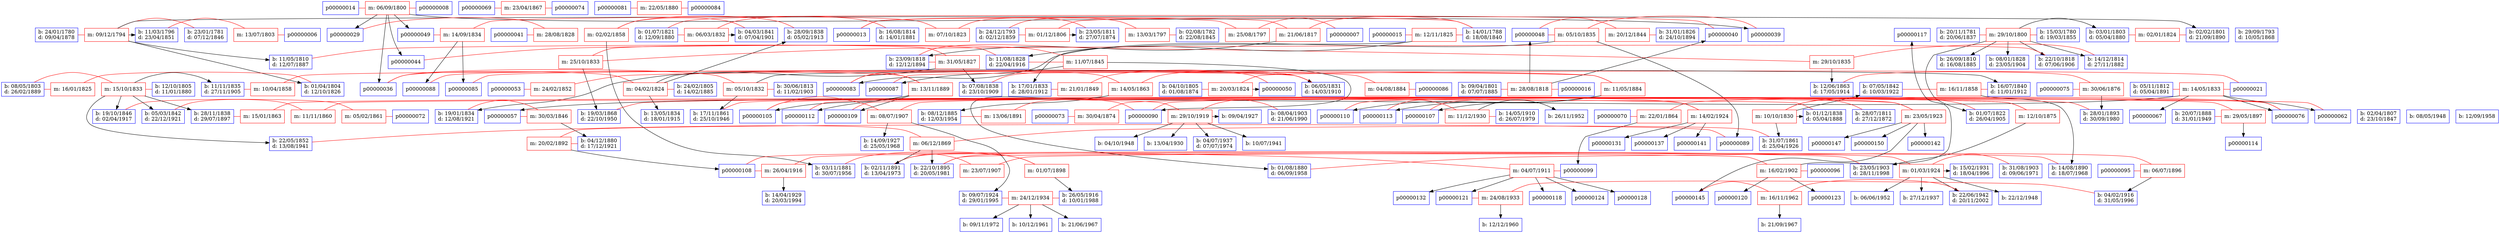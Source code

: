 digraph familyTree {
node [shape=box style=solid color=blue]
p00000001 [label="b: 24/01/1780\nd: 09/04/1878"]
{ rank = same; p00000001 p00000019; }
p00000002 [label="b: 15/03/1780\nd: 19/03/1855"]
{ rank = same; p00000002 p00000019; }
p00000019 [label="b: 03/01/1803\nd: 05/04/1880"]
p00000028 [label="b: 26/09/1810\nd: 16/08/1885"]
p00000035 [label="b: 14/12/1814\nd: 27/11/1882"]
p00000080 [label="b: 12/06/1863\nd: 17/05/1914"]
p00000101 [label="b: 28/01/1893\nd: 30/09/1980"]
p00000122 [label="b: 09/07/1924\nd: 29/01/1995"]
p00000126 [label="b: 14/09/1927\nd: 25/05/1968"]
p00000038 [label="b: 22/10/1818\nd: 07/06/1906"]
p00000082 [label="b: 19/03/1868\nd: 22/10/1950"]
p00000104 [label="b: 23/05/1903\nd: 28/11/1998"]
p00000127 [label="b: 14/04/1929\nd: 20/03/1994"]
p00000043 [label="b: 01/07/1822\nd: 26/04/1905"]
p00000046 [label="b: 08/01/1828\nd: 23/05/1904"]
p00000003 [label="b: 23/01/1781\nd: 07/12/1846"]
{ rank = same; p00000003 p00000012; }
p00000012 [label="b: 11/03/1796\nd: 23/04/1851"]
p00000017 [label="b: 02/02/1801\nd: 21/09/1890"]
p00000022 [label="b: 01/04/1804\nd: 12/10/1826"]
p00000027 [label="b: 11/05/1810\nd: 12/07/1887"]
p00000054 [label="b: 19/01/1834\nd: 12/08/1921"]
p00000092 [label="b: 04/12/1880\nd: 17/12/1921"]
p00000058 [label="b: 07/08/1838\nd: 23/10/1909"]
p00000004 [label="b: 20/11/1781\nd: 20/06/1837"]
{ rank = same; p00000004 p00000029; }
p00000005 [label="b: 02/08/1782\nd: 22/08/1845"]
{ rank = same; p00000005 p00000029; }
p00000009 [label="b: 14/01/1788\nd: 18/08/1840"]
{ rank = same; p00000009 p00000030; }
p00000030 [label="b: 23/05/1811\nd: 27/07/1874"]
p00000037 [label="b: 23/09/1818\nd: 12/12/1894"]
p00000047 [label="b: 11/08/1828\nd: 22/04/1916"]
p00000052 [label="b: 17/01/1833\nd: 28/01/1912"]
p00000010 [label="b: 29/09/1793\nd: 10/05/1868"]
{ rank = same; p00000010 p00000040; }
p00000011 [label="b: 24/12/1793\nd: 02/12/1859"]
{ rank = same; p00000011 p00000040; }
p00000018 [label="b: 09/04/1801\nd: 07/07/1885"]
{ rank = same; p00000018 p00000050; }
p00000020 [label="b: 08/05/1803\nd: 26/02/1889"]
{ rank = same; p00000020 p00000050; }
p00000023 [label="b: 24/02/1805\nd: 14/02/1885"]
{ rank = same; p00000023 p00000051; }
p00000051 [label="b: 06/05/1831\nd: 14/03/1910"]
p00000091 [label="b: 01/08/1880\nd: 06/09/1958"]
p00000115 [label="b: 04/02/1916\nd: 31/05/1996"]
p00000148 [label="b: 12/12/1960"]
p00000094 [label="b: 08/12/1885\nd: 12/03/1954"]
p00000055 [label="b: 13/05/1834\nd: 18/01/1915"]
p00000059 [label="b: 28/09/1838\nd: 05/02/1913"]
p00000093 [label="b: 03/11/1881\nd: 30/07/1956"]
p00000116 [label="b: 26/05/1916\nd: 10/01/1988"]
p00000149 [label="b: 10/12/1961"]
p00000152 [label="b: 21/06/1967"]
p00000156 [label="b: 09/11/1972"]
p00000024 [label="b: 04/10/1805\nd: 01/08/1874"]
{ rank = same; p00000024 p00000056; }
p00000025 [label="b: 12/10/1805\nd: 11/01/1880"]
{ rank = same; p00000025 p00000056; }
p00000056 [label="b: 11/11/1835\nd: 27/11/1905"]
p00000060 [label="b: 28/11/1838\nd: 29/07/1897"]
p00000065 [label="b: 05/03/1842\nd: 22/12/1921"]
p00000068 [label="b: 19/10/1846\nd: 02/04/1917"]
p00000071 [label="b: 22/05/1852\nd: 13/08/1941"]
p00000026 [label="b: 02/04/1807\nd: 23/10/1847"]
{ rank = same; p00000026 p00000061; }
p00000031 [label="b: 28/07/1811\nd: 27/12/1872"]
{ rank = same; p00000031 p00000061; }
p00000061 [label="b: 01/12/1838\nd: 05/04/1888"]
p00000066 [label="b: 07/05/1842\nd: 10/03/1922"]
p00000077 [label="b: 31/07/1861\nd: 25/04/1926"]
p00000100 [label="b: 02/11/1891\nd: 13/04/1973"]
p00000102 [label="b: 22/10/1895\nd: 20/05/1981"]
p00000032 [label="b: 05/11/1812\nd: 05/04/1891"]
{ rank = same; p00000032 p00000063; }
p00000033 [label="b: 30/06/1813\nd: 11/02/1903"]
{ rank = same; p00000033 p00000063; }
p00000063 [label="b: 16/07/1840\nd: 11/01/1912"]
p00000098 [label="b: 14/08/1890\nd: 18/07/1968"]
p00000078 [label="b: 17/11/1861\nd: 25/10/1946"]
p00000034 [label="b: 16/08/1814\nd: 14/01/1881"]
{ rank = same; p00000034 p00000064; }
p00000064 [label="b: 04/03/1841\nd: 07/04/1901"]
p00000042 [label="b: 01/07/1821\nd: 12/09/1880"]
{ rank = same; p00000042 p00000117; }
p00000045 [label="b: 31/01/1826\nd: 24/10/1894"]
{ rank = same; p00000045 p00000117; }
p00000097 [label="b: 20/07/1888\nd: 31/01/1949"]
{ rank = same; p00000097 p00000125; }
p00000103 [label="b: 08/04/1903\nd: 21/06/1990"]
{ rank = same; p00000103 p00000125; }
p00000125 [label="b: 09/04/1927"]
p00000129 [label="b: 13/04/1930"]
p00000133 [label="b: 04/07/1937\nd: 07/07/1974"]
p00000135 [label="b: 10/07/1941"]
p00000139 [label="b: 04/10/1948"]
p00000106 [label="b: 31/08/1903\nd: 09/06/1971"]
{ rank = same; p00000106 p00000130; }
p00000130 [label="b: 15/02/1931\nd: 18/04/1996"]
p00000134 [label="b: 27/12/1937"]
p00000136 [label="b: 22/06/1942\nd: 20/11/2002"]
p00000153 [label="b: 21/09/1967"]
p00000140 [label="b: 22/12/1948"]
p00000143 [label="b: 06/06/1952"]
p00000111 [label="b: 14/05/1910\nd: 26/07/1979"]
{ rank = same; p00000111 p00000144; }
p00000144 [label="b: 26/11/1952"]
p00000138 [label="b: 08/05/1948"]
{ rank = same; p00000138 p00000144; }
p00000146 [label="b: 12/09/1958"]
{ rank = same; p00000146 p00000144; }
p00000001 -> m00000002 [color=red arrowhead=none]
m00000002 -> p00000003 [color=red arrowhead=none]
m00000002 [shape=box color=red label="m: 09/12/1794"]
{ rank = same; p00000001 p00000003 m00000002; }
m00000002 -> p00000012
m00000002 -> p00000017
m00000002 -> p00000022
m00000002 -> p00000027
p00000004 -> m00000003 [color=red arrowhead=none]
m00000003 -> p00000002 [color=red arrowhead=none]
m00000003 [shape=box color=red label="m: 29/10/1800"]
{ rank = same; p00000004 p00000002 m00000003; }
m00000003 -> p00000019
m00000003 -> p00000028
m00000003 -> p00000035
m00000003 -> p00000038
m00000003 -> p00000043
m00000003 -> p00000046
p00000011 -> m00000004 [color=red arrowhead=none]
m00000004 -> p00000005 [color=red arrowhead=none]
m00000004 [shape=box color=red label="m: 13/03/1797"]
{ rank = same; p00000011 p00000005 m00000004; }
p00000012 -> m00000005 [color=red arrowhead=none]
m00000005 -> p00000006 [color=red arrowhead=none]
m00000005 [shape=box color=red label="m: 13/07/1803"]
{ rank = same; p00000012 p00000006 m00000005; }
p00000013 -> m00000006 [color=red arrowhead=none]
m00000006 -> p00000007 [color=red arrowhead=none]
m00000006 [shape=box color=red label="m: 25/08/1797"]
{ rank = same; p00000013 p00000007 m00000006; }
p00000014 -> m00000007 [color=red arrowhead=none]
m00000007 -> p00000008 [color=red arrowhead=none]
m00000007 [shape=box color=red label="m: 06/09/1800"]
{ rank = same; p00000014 p00000008 m00000007; }
m00000007 -> p00000029
m00000007 -> p00000036
m00000007 -> p00000039
m00000007 -> p00000044
m00000007 -> p00000049
p00000011 -> m00000008 [color=red arrowhead=none]
m00000008 -> p00000009 [color=red arrowhead=none]
m00000008 [shape=box color=red label="m: 01/12/1806"]
{ rank = same; p00000011 p00000009 m00000008; }
m00000008 -> p00000030
p00000013 -> m00000009 [color=red arrowhead=none]
m00000009 -> p00000009 [color=red arrowhead=none]
m00000009 [shape=box color=red label="m: 21/06/1817"]
{ rank = same; p00000013 p00000009 m00000009; }
m00000009 -> p00000037
p00000015 -> m00000010 [color=red arrowhead=none]
m00000010 -> p00000009 [color=red arrowhead=none]
m00000010 [shape=box color=red label="m: 12/11/1825"]
{ rank = same; p00000015 p00000009 m00000010; }
m00000010 -> p00000047
m00000010 -> p00000052
p00000018 -> m00000011 [color=red arrowhead=none]
m00000011 -> p00000016 [color=red arrowhead=none]
m00000011 [shape=box color=red label="m: 28/08/1818"]
{ rank = same; p00000018 p00000016 m00000011; }
m00000011 -> p00000040
m00000011 -> p00000048
p00000019 -> m00000012 [color=red arrowhead=none]
m00000012 -> p00000017 [color=red arrowhead=none]
m00000012 [shape=box color=red label="m: 02/01/1824"]
{ rank = same; p00000019 p00000017 m00000012; }
p00000020 -> m00000013 [color=red arrowhead=none]
m00000013 -> p00000022 [color=red arrowhead=none]
m00000013 [shape=box color=red label="m: 16/01/1825"]
{ rank = same; p00000020 p00000022 m00000013; }
p00000020 -> m00000014 [color=red arrowhead=none]
m00000014 -> p00000025 [color=red arrowhead=none]
m00000014 [shape=box color=red label="m: 15/10/1833"]
{ rank = same; p00000020 p00000025 m00000014; }
m00000014 -> p00000056
m00000014 -> p00000060
m00000014 -> p00000065
m00000014 -> p00000068
m00000014 -> p00000071
p00000024 -> m00000015 [color=red arrowhead=none]
m00000015 -> p00000021 [color=red arrowhead=none]
m00000015 [shape=box color=red label="m: 20/03/1824"]
{ rank = same; p00000024 p00000021 m00000015; }
m00000015 -> p00000050
p00000032 -> m00000016 [color=red arrowhead=none]
m00000016 -> p00000021 [color=red arrowhead=none]
m00000016 [shape=box color=red label="m: 14/05/1833"]
{ rank = same; p00000032 p00000021 m00000016; }
m00000016 -> p00000057
m00000016 -> p00000062
m00000016 -> p00000067
m00000016 -> p00000076
p00000036 -> m00000017 [color=red arrowhead=none]
m00000017 -> p00000023 [color=red arrowhead=none]
m00000017 [shape=box color=red label="m: 04/02/1824"]
{ rank = same; p00000036 p00000023 m00000017; }
m00000017 -> p00000051
m00000017 -> p00000055
m00000017 -> p00000059
p00000037 -> m00000018 [color=red arrowhead=none]
m00000018 -> p00000027 [color=red arrowhead=none]
m00000018 [shape=box color=red label="m: 31/05/1827"]
{ rank = same; p00000037 p00000027 m00000018; }
m00000018 -> p00000054
m00000018 -> p00000058
p00000041 -> m00000019 [color=red arrowhead=none]
m00000019 -> p00000029 [color=red arrowhead=none]
m00000019 [shape=box color=red label="m: 28/08/1828"]
{ rank = same; p00000041 p00000029 m00000019; }
p00000042 -> m00000020 [color=red arrowhead=none]
m00000020 -> p00000030 [color=red arrowhead=none]
m00000020 [shape=box color=red label="m: 07/10/1823"]
{ rank = same; p00000042 p00000030 m00000020; }
p00000043 -> m00000021 [color=red arrowhead=none]
m00000021 -> p00000031 [color=red arrowhead=none]
m00000021 [shape=box color=red label="m: 10/10/1830"]
{ rank = same; p00000043 p00000031 m00000021; }
m00000021 -> p00000061
m00000021 -> p00000066
m00000021 -> p00000077
p00000036 -> m00000022 [color=red arrowhead=none]
m00000022 -> p00000033 [color=red arrowhead=none]
m00000022 [shape=box color=red label="m: 05/10/1832"]
{ rank = same; p00000036 p00000033 m00000022; }
m00000022 -> p00000063
m00000022 -> p00000078
p00000042 -> m00000023 [color=red arrowhead=none]
m00000023 -> p00000034 [color=red arrowhead=none]
m00000023 [shape=box color=red label="m: 06/03/1832"]
{ rank = same; p00000042 p00000034 m00000023; }
m00000023 -> p00000064
p00000037 -> m00000024 [color=red arrowhead=none]
m00000024 -> p00000035 [color=red arrowhead=none]
m00000024 [shape=box color=red label="m: 29/10/1835"]
{ rank = same; p00000037 p00000035 m00000024; }
m00000024 -> p00000080
p00000047 -> m00000025 [color=red arrowhead=none]
m00000025 -> p00000038 [color=red arrowhead=none]
m00000025 [shape=box color=red label="m: 25/10/1833"]
{ rank = same; p00000047 p00000038 m00000025; }
m00000025 -> p00000082
p00000048 -> m00000026 [color=red arrowhead=none]
m00000026 -> p00000039 [color=red arrowhead=none]
m00000026 [shape=box color=red label="m: 05/10/1835"]
{ rank = same; p00000048 p00000039 m00000026; }
m00000026 -> p00000083
m00000026 -> p00000089
p00000049 -> m00000027 [color=red arrowhead=none]
m00000027 -> p00000040 [color=red arrowhead=none]
m00000027 [shape=box color=red label="m: 14/09/1834"]
{ rank = same; p00000049 p00000040 m00000027; }
m00000027 -> p00000085
m00000027 -> p00000088
p00000047 -> m00000028 [color=red arrowhead=none]
m00000028 -> p00000044 [color=red arrowhead=none]
m00000028 [shape=box color=red label="m: 11/07/1845"]
{ rank = same; p00000047 p00000044 m00000028; }
m00000028 -> p00000087
m00000028 -> p00000090
p00000048 -> m00000029 [color=red arrowhead=none]
m00000029 -> p00000045 [color=red arrowhead=none]
m00000029 [shape=box color=red label="m: 20/12/1844"]
{ rank = same; p00000048 p00000045 m00000029; }
p00000052 -> m00000030 [color=red arrowhead=none]
m00000030 -> p00000050 [color=red arrowhead=none]
m00000030 [shape=box color=red label="m: 21/01/1849"]
{ rank = same; p00000052 p00000050 m00000030; }
p00000053 -> m00000031 [color=red arrowhead=none]
m00000031 -> p00000051 [color=red arrowhead=none]
m00000031 [shape=box color=red label="m: 24/02/1852"]
{ rank = same; p00000053 p00000051 m00000031; }
p00000056 -> m00000032 [color=red arrowhead=none]
m00000032 -> p00000051 [color=red arrowhead=none]
m00000032 [shape=box color=red label="m: 10/04/1858"]
{ rank = same; p00000056 p00000051 m00000032; }
p00000058 -> m00000033 [color=red arrowhead=none]
m00000033 -> p00000051 [color=red arrowhead=none]
m00000033 [shape=box color=red label="m: 14/05/1863"]
{ rank = same; p00000058 p00000051 m00000033; }
m00000033 -> p00000091
m00000033 -> p00000094
p00000057 -> m00000034 [color=red arrowhead=none]
m00000034 -> p00000054 [color=red arrowhead=none]
m00000034 [shape=box color=red label="m: 30/03/1846"]
{ rank = same; p00000057 p00000054 m00000034; }
m00000034 -> p00000092
p00000064 -> m00000035 [color=red arrowhead=none]
m00000035 -> p00000059 [color=red arrowhead=none]
m00000035 [shape=box color=red label="m: 02/02/1858"]
{ rank = same; p00000064 p00000059 m00000035; }
m00000035 -> p00000093
p00000060 -> m00000036 [color=red arrowhead=none]
m00000036 -> p00000062 [color=red arrowhead=none]
m00000036 [shape=box color=red label="m: 15/01/1863"]
{ rank = same; p00000060 p00000062 m00000036; }
p00000065 -> m00000037 [color=red arrowhead=none]
m00000037 -> p00000061 [color=red arrowhead=none]
m00000037 [shape=box color=red label="m: 11/11/1860"]
{ rank = same; p00000065 p00000061 m00000037; }
p00000066 -> m00000038 [color=red arrowhead=none]
m00000038 -> p00000063 [color=red arrowhead=none]
m00000038 [shape=box color=red label="m: 16/11/1858"]
{ rank = same; p00000066 p00000063 m00000038; }
m00000038 -> p00000098
p00000068 -> m00000039 [color=red arrowhead=none]
m00000039 -> p00000072 [color=red arrowhead=none]
m00000039 [shape=box color=red label="m: 05/02/1861"]
{ rank = same; p00000068 p00000072 m00000039; }
p00000069 -> m00000040 [color=red arrowhead=none]
m00000040 -> p00000074 [color=red arrowhead=none]
m00000040 [shape=box color=red label="m: 23/04/1867"]
{ rank = same; p00000069 p00000074 m00000040; }
p00000070 -> m00000041 [color=red arrowhead=none]
m00000041 -> p00000076 [color=red arrowhead=none]
m00000041 [shape=box color=red label="m: 22/01/1864"]
{ rank = same; p00000070 p00000076 m00000041; }
m00000041 -> p00000099
p00000071 -> m00000042 [color=red arrowhead=none]
m00000042 -> p00000077 [color=red arrowhead=none]
m00000042 [shape=box color=red label="m: 06/12/1869"]
{ rank = same; p00000071 p00000077 m00000042; }
m00000042 -> p00000100
m00000042 -> p00000102
p00000073 -> m00000043 [color=red arrowhead=none]
m00000043 -> p00000076 [color=red arrowhead=none]
m00000043 [shape=box color=red label="m: 30/04/1874"]
{ rank = same; p00000073 p00000076 m00000043; }
p00000075 -> m00000044 [color=red arrowhead=none]
m00000044 -> p00000080 [color=red arrowhead=none]
m00000044 [shape=box color=red label="m: 30/06/1876"]
{ rank = same; p00000075 p00000080 m00000044; }
m00000044 -> p00000101
p00000078 -> m00000045 [color=red arrowhead=none]
m00000045 -> p00000082 [color=red arrowhead=none]
m00000045 [shape=box color=red label="m: 12/10/1875"]
{ rank = same; p00000078 p00000082 m00000045; }
m00000045 -> p00000104
p00000081 -> m00000046 [color=red arrowhead=none]
m00000046 -> p00000084 [color=red arrowhead=none]
m00000046 [shape=box color=red label="m: 22/05/1880"]
{ rank = same; p00000081 p00000084 m00000046; }
p00000083 -> m00000047 [color=red arrowhead=none]
m00000047 -> p00000086 [color=red arrowhead=none]
m00000047 [shape=box color=red label="m: 04/08/1884"]
{ rank = same; p00000083 p00000086 m00000047; }
p00000083 -> m00000048 [color=red arrowhead=none]
m00000048 -> p00000088 [color=red arrowhead=none]
m00000048 [shape=box color=red label="m: 13/11/1889"]
{ rank = same; p00000083 p00000088 m00000048; }
m00000048 -> p00000105
m00000048 -> p00000109
m00000048 -> p00000112
p00000085 -> m00000049 [color=red arrowhead=none]
m00000049 -> p00000087 [color=red arrowhead=none]
m00000049 [shape=box color=red label="m: 11/05/1884"]
{ rank = same; p00000085 p00000087 m00000049; }
m00000049 -> p00000107
m00000049 -> p00000110
m00000049 -> p00000113
p00000092 -> m00000050 [color=red arrowhead=none]
m00000050 -> p00000089 [color=red arrowhead=none]
m00000050 [shape=box color=red label="m: 20/02/1892"]
{ rank = same; p00000092 p00000089 m00000050; }
m00000050 -> p00000108
p00000094 -> m00000051 [color=red arrowhead=none]
m00000051 -> p00000090 [color=red arrowhead=none]
m00000051 [shape=box color=red label="m: 13/06/1891"]
{ rank = same; p00000094 p00000090 m00000051; }
p00000097 -> m00000052 [color=red arrowhead=none]
m00000052 -> p00000090 [color=red arrowhead=none]
m00000052 [shape=box color=red label="m: 29/05/1897"]
{ rank = same; p00000097 p00000090 m00000052; }
m00000052 -> p00000114
p00000095 -> m00000053 [color=red arrowhead=none]
m00000053 -> p00000091 [color=red arrowhead=none]
m00000053 [shape=box color=red label="m: 06/07/1896"]
{ rank = same; p00000095 p00000091 m00000053; }
m00000053 -> p00000115
p00000100 -> m00000054 [color=red arrowhead=none]
m00000054 -> p00000093 [color=red arrowhead=none]
m00000054 [shape=box color=red label="m: 01/07/1898"]
{ rank = same; p00000100 p00000093 m00000054; }
m00000054 -> p00000116
p00000102 -> m00000055 [color=red arrowhead=none]
m00000055 -> p00000096 [color=red arrowhead=none]
m00000055 [shape=box color=red label="m: 16/02/1902"]
{ rank = same; p00000102 p00000096 m00000055; }
m00000055 -> p00000117
m00000055 -> p00000120
m00000055 -> p00000123
p00000100 -> m00000056 [color=red arrowhead=none]
m00000056 -> p00000098 [color=red arrowhead=none]
m00000056 [shape=box color=red label="m: 23/07/1907"]
{ rank = same; p00000100 p00000098 m00000056; }
p00000102 -> m00000057 [color=red arrowhead=none]
m00000057 -> p00000099 [color=red arrowhead=none]
m00000057 [shape=box color=red label="m: 04/07/1911"]
{ rank = same; p00000102 p00000099 m00000057; }
m00000057 -> p00000118
m00000057 -> p00000121
m00000057 -> p00000124
m00000057 -> p00000128
m00000057 -> p00000132
p00000105 -> m00000058 [color=red arrowhead=none]
m00000058 -> p00000101 [color=red arrowhead=none]
m00000058 [shape=box color=red label="m: 08/07/1907"]
{ rank = same; p00000105 p00000101 m00000058; }
m00000058 -> p00000122
m00000058 -> p00000126
p00000105 -> m00000059 [color=red arrowhead=none]
m00000059 -> p00000103 [color=red arrowhead=none]
m00000059 [shape=box color=red label="m: 29/10/1919"]
{ rank = same; p00000105 p00000103 m00000059; }
m00000059 -> p00000125
m00000059 -> p00000129
m00000059 -> p00000133
m00000059 -> p00000135
m00000059 -> p00000139
p00000108 -> m00000060 [color=red arrowhead=none]
m00000060 -> p00000104 [color=red arrowhead=none]
m00000060 [shape=box color=red label="m: 26/04/1916"]
{ rank = same; p00000108 p00000104 m00000060; }
m00000060 -> p00000127
p00000108 -> m00000061 [color=red arrowhead=none]
m00000061 -> p00000106 [color=red arrowhead=none]
m00000061 [shape=box color=red label="m: 01/03/1924"]
{ rank = same; p00000108 p00000106 m00000061; }
m00000061 -> p00000130
m00000061 -> p00000134
m00000061 -> p00000136
m00000061 -> p00000140
m00000061 -> p00000143
p00000109 -> m00000062 [color=red arrowhead=none]
m00000062 -> p00000107 [color=red arrowhead=none]
m00000062 [shape=box color=red label="m: 14/02/1924"]
{ rank = same; p00000109 p00000107 m00000062; }
m00000062 -> p00000131
m00000062 -> p00000137
m00000062 -> p00000141
p00000112 -> m00000063 [color=red arrowhead=none]
m00000063 -> p00000110 [color=red arrowhead=none]
m00000063 [shape=box color=red label="m: 23/05/1923"]
{ rank = same; p00000112 p00000110 m00000063; }
m00000063 -> p00000142
m00000063 -> p00000145
m00000063 -> p00000147
m00000063 -> p00000150
p00000113 -> m00000064 [color=red arrowhead=none]
m00000064 -> p00000111 [color=red arrowhead=none]
m00000064 [shape=box color=red label="m: 11/12/1930"]
{ rank = same; p00000113 p00000111 m00000064; }
m00000064 -> p00000144
p00000121 -> m00000065 [color=red arrowhead=none]
m00000065 -> p00000115 [color=red arrowhead=none]
m00000065 [shape=box color=red label="m: 24/08/1933"]
{ rank = same; p00000121 p00000115 m00000065; }
m00000065 -> p00000148
p00000122 -> m00000066 [color=red arrowhead=none]
m00000066 -> p00000116 [color=red arrowhead=none]
m00000066 [shape=box color=red label="m: 24/12/1934"]
{ rank = same; p00000122 p00000116 m00000066; }
m00000066 -> p00000149
m00000066 -> p00000152
m00000066 -> p00000156
p00000145 -> m00000067 [color=red arrowhead=none]
m00000067 -> p00000136 [color=red arrowhead=none]
m00000067 [shape=box color=red label="m: 16/11/1962"]
{ rank = same; p00000145 p00000136 m00000067; }
m00000067 -> p00000153
}
